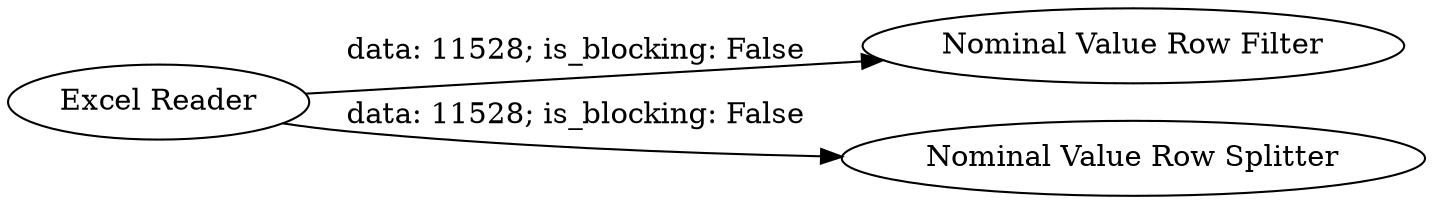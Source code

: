 digraph {
	"5596927005862473797_88" [label="Nominal Value Row Filter"]
	"5596927005862473797_77" [label="Excel Reader"]
	"5596927005862473797_87" [label="Nominal Value Row Splitter"]
	"5596927005862473797_77" -> "5596927005862473797_88" [label="data: 11528; is_blocking: False"]
	"5596927005862473797_77" -> "5596927005862473797_87" [label="data: 11528; is_blocking: False"]
	rankdir=LR
}
